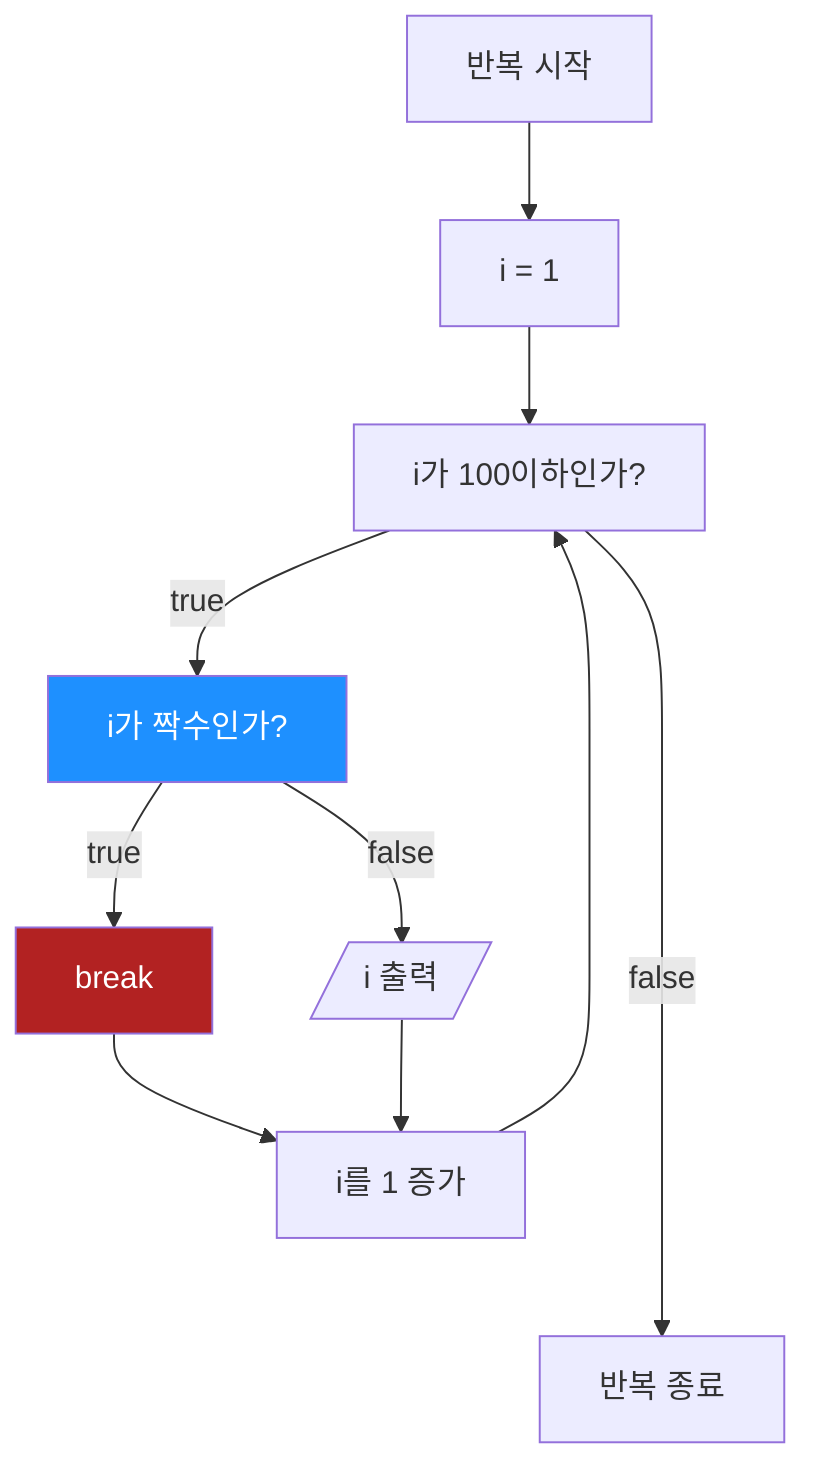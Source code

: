 flowchart TD
    a[반복 시작]
    a --> b[i = 1]
    b --> c[i가 100이하인가?]
    c --> |true| d[i가 짝수인가?]
    c -----> |false| z[반복 종료]
    d --> |true| e[break]
    d --> |false| g[/i 출력/]
    e --> f[i를 1 증가]
    g --> f
    f --> c

style d fill:dodgerblue,color:white
style e fill:firebrick,color:white